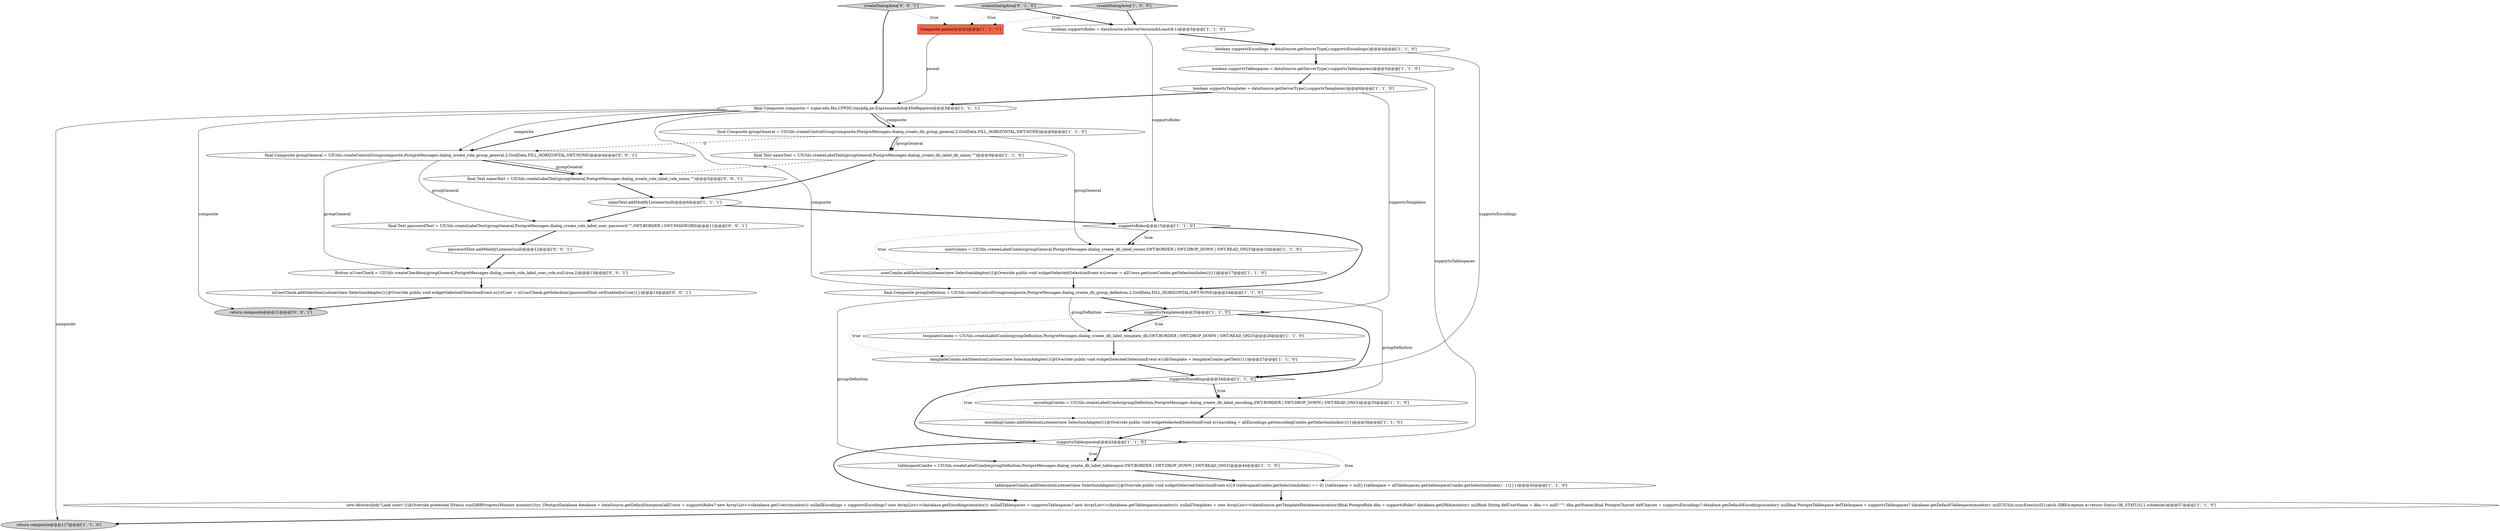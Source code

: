 digraph {
19 [style = filled, label = "encodingCombo = UIUtils.createLabelCombo(groupDefinition,PostgreMessages.dialog_create_db_label_encoding,SWT.BORDER | SWT.DROP_DOWN | SWT.READ_ONLY)@@@35@@@['1', '1', '0']", fillcolor = white, shape = ellipse image = "AAA0AAABBB1BBB"];
1 [style = filled, label = "userCombo.addSelectionListener(new SelectionAdapter(){@Override public void widgetSelected(SelectionEvent e){owner = allUsers.get(userCombo.getSelectionIndex())}})@@@17@@@['1', '1', '0']", fillcolor = white, shape = ellipse image = "AAA0AAABBB1BBB"];
5 [style = filled, label = "tablespaceCombo = UIUtils.createLabelCombo(groupDefinition,PostgreMessages.dialog_create_db_label_tablesapce,SWT.BORDER | SWT.DROP_DOWN | SWT.READ_ONLY)@@@44@@@['1', '1', '0']", fillcolor = white, shape = ellipse image = "AAA0AAABBB1BBB"];
11 [style = filled, label = "final Composite composite = super.edu.fdu.CPPDG.tinypdg.pe.ExpressionInfo@45e9bparent@@@3@@@['1', '1', '1']", fillcolor = white, shape = ellipse image = "AAA0AAABBB1BBB"];
25 [style = filled, label = "createDialogArea['0', '1', '0']", fillcolor = lightgray, shape = diamond image = "AAA0AAABBB2BBB"];
10 [style = filled, label = "final Text nameText = UIUtils.createLabelText(groupGeneral,PostgreMessages.dialog_create_db_label_db_name,\"\")@@@9@@@['1', '1', '0']", fillcolor = white, shape = ellipse image = "AAA0AAABBB1BBB"];
26 [style = filled, label = "final Text passwordText = UIUtils.createLabelText(groupGeneral,PostgreMessages.dialog_create_role_label_user_password,\"\",SWT.BORDER | SWT.PASSWORD)@@@11@@@['0', '0', '1']", fillcolor = white, shape = ellipse image = "AAA0AAABBB3BBB"];
0 [style = filled, label = "userCombo = UIUtils.createLabelCombo(groupGeneral,PostgreMessages.dialog_create_db_label_owner,SWT.BORDER | SWT.DROP_DOWN | SWT.READ_ONLY)@@@16@@@['1', '1', '0']", fillcolor = white, shape = ellipse image = "AAA0AAABBB1BBB"];
31 [style = filled, label = "createDialogArea['0', '0', '1']", fillcolor = lightgray, shape = diamond image = "AAA0AAABBB3BBB"];
17 [style = filled, label = "boolean supportsTablespaces = dataSource.getServerType().supportsTablespaces()@@@5@@@['1', '1', '0']", fillcolor = white, shape = ellipse image = "AAA0AAABBB1BBB"];
6 [style = filled, label = "final Composite groupGeneral = UIUtils.createControlGroup(composite,PostgreMessages.dialog_create_db_group_general,2,GridData.FILL_HORIZONTAL,SWT.NONE)@@@8@@@['1', '1', '0']", fillcolor = white, shape = ellipse image = "AAA0AAABBB1BBB"];
15 [style = filled, label = "templateCombo.addSelectionListener(new SelectionAdapter(){@Override public void widgetSelected(SelectionEvent e){dbTemplate = templateCombo.getText()}})@@@27@@@['1', '1', '0']", fillcolor = white, shape = ellipse image = "AAA0AAABBB1BBB"];
9 [style = filled, label = "supportsTemplates@@@25@@@['1', '1', '0']", fillcolor = white, shape = diamond image = "AAA0AAABBB1BBB"];
16 [style = filled, label = "boolean supportsTemplates = dataSource.getServerType().supportsTemplates()@@@6@@@['1', '1', '0']", fillcolor = white, shape = ellipse image = "AAA0AAABBB1BBB"];
8 [style = filled, label = "templateCombo = UIUtils.createLabelCombo(groupDefinition,PostgreMessages.dialog_create_db_label_template_db,SWT.BORDER | SWT.DROP_DOWN | SWT.READ_ONLY)@@@26@@@['1', '1', '0']", fillcolor = white, shape = ellipse image = "AAA0AAABBB1BBB"];
3 [style = filled, label = "nameText.addModifyListener(null)@@@6@@@['1', '1', '1']", fillcolor = white, shape = ellipse image = "AAA0AAABBB1BBB"];
12 [style = filled, label = "Composite parent@@@2@@@['1', '1', '1']", fillcolor = tomato, shape = box image = "AAA0AAABBB1BBB"];
28 [style = filled, label = "Button isUserCheck = UIUtils.createCheckbox(groupGeneral,PostgreMessages.dialog_create_role_label_user_role,null,true,2)@@@13@@@['0', '0', '1']", fillcolor = white, shape = ellipse image = "AAA0AAABBB3BBB"];
14 [style = filled, label = "boolean supportsRoles = dataSource.isServerVersionAtLeast(8,1)@@@3@@@['1', '1', '0']", fillcolor = white, shape = ellipse image = "AAA0AAABBB1BBB"];
7 [style = filled, label = "supportsTablespaces@@@43@@@['1', '1', '0']", fillcolor = white, shape = diamond image = "AAA0AAABBB1BBB"];
23 [style = filled, label = "encodingCombo.addSelectionListener(new SelectionAdapter(){@Override public void widgetSelected(SelectionEvent e){encoding = allEncodings.get(encodingCombo.getSelectionIndex())}})@@@36@@@['1', '1', '0']", fillcolor = white, shape = ellipse image = "AAA0AAABBB1BBB"];
32 [style = filled, label = "passwordText.addModifyListener(null)@@@12@@@['0', '0', '1']", fillcolor = white, shape = ellipse image = "AAA0AAABBB3BBB"];
4 [style = filled, label = "return composite@@@117@@@['1', '1', '0']", fillcolor = lightgray, shape = ellipse image = "AAA0AAABBB1BBB"];
29 [style = filled, label = "final Composite groupGeneral = UIUtils.createControlGroup(composite,PostgreMessages.dialog_create_role_group_general,2,GridData.FILL_HORIZONTAL,SWT.NONE)@@@4@@@['0', '0', '1']", fillcolor = white, shape = ellipse image = "AAA0AAABBB3BBB"];
27 [style = filled, label = "isUserCheck.addSelectionListener(new SelectionAdapter(){@Override public void widgetSelected(SelectionEvent e){isUser = isUserCheck.getSelection()passwordText.setEnabled(isUser)}})@@@14@@@['0', '0', '1']", fillcolor = white, shape = ellipse image = "AAA0AAABBB3BBB"];
2 [style = filled, label = "supportsRoles@@@15@@@['1', '1', '0']", fillcolor = white, shape = diamond image = "AAA0AAABBB1BBB"];
18 [style = filled, label = "boolean supportsEncodings = dataSource.getServerType().supportsEncodings()@@@4@@@['1', '1', '0']", fillcolor = white, shape = ellipse image = "AAA0AAABBB1BBB"];
33 [style = filled, label = "return composite@@@21@@@['0', '0', '1']", fillcolor = lightgray, shape = ellipse image = "AAA0AAABBB3BBB"];
30 [style = filled, label = "final Text nameText = UIUtils.createLabelText(groupGeneral,PostgreMessages.dialog_create_role_label_role_name,\"\")@@@5@@@['0', '0', '1']", fillcolor = white, shape = ellipse image = "AAA0AAABBB3BBB"];
22 [style = filled, label = "tablespaceCombo.addSelectionListener(new SelectionAdapter(){@Override public void widgetSelected(SelectionEvent e){if (tablespaceCombo.getSelectionIndex() == 0) {tablespace = null}{tablespace = allTablespaces.get(tablespaceCombo.getSelectionIndex() - 1)}}})@@@45@@@['1', '1', '0']", fillcolor = white, shape = ellipse image = "AAA0AAABBB1BBB"];
20 [style = filled, label = "createDialogArea['1', '0', '0']", fillcolor = lightgray, shape = diamond image = "AAA0AAABBB1BBB"];
21 [style = filled, label = "supportsEncodings@@@34@@@['1', '1', '0']", fillcolor = white, shape = diamond image = "AAA0AAABBB1BBB"];
13 [style = filled, label = "final Composite groupDefinition = UIUtils.createControlGroup(composite,PostgreMessages.dialog_create_db_group_definition,2,GridData.FILL_HORIZONTAL,SWT.NONE)@@@24@@@['1', '1', '0']", fillcolor = white, shape = ellipse image = "AAA0AAABBB1BBB"];
24 [style = filled, label = "new AbstractJob(\"Load users\"){@Override protected IStatus run(DBRProgressMonitor monitor){try {PostgreDatabase database = dataSource.getDefaultInstance()allUsers = supportsRoles? new ArrayList<>(database.getUsers(monitor)): nullallEncodings = supportsEncodings? new ArrayList<>(database.getEncodings(monitor)): nullallTablespaces = supportsTablespaces? new ArrayList<>(database.getTablespaces(monitor)): nullallTemplates = new ArrayList<>(dataSource.getTemplateDatabases(monitor))final PostgreRole dba = supportsRoles? database.getDBA(monitor): nullfinal String defUserName = dba == null? \"\": dba.getName()final PostgreCharset defCharset = supportsEncodings? database.getDefaultEncoding(monitor): nullfinal PostgreTablespace defTablespace = supportsTablespaces? database.getDefaultTablespace(monitor): nullUIUtils.syncExec(null)}catch (DBException e) return Status.OK_STATUS}}.schedule()@@@57@@@['1', '1', '0']", fillcolor = white, shape = ellipse image = "AAA0AAABBB1BBB"];
29->30 [style = bold, label=""];
14->2 [style = solid, label="supportsRoles"];
11->29 [style = bold, label=""];
9->8 [style = dotted, label="true"];
25->12 [style = dotted, label="true"];
27->33 [style = bold, label=""];
7->24 [style = bold, label=""];
11->6 [style = solid, label="composite"];
31->11 [style = bold, label=""];
10->30 [style = dashed, label="0"];
14->18 [style = bold, label=""];
6->10 [style = solid, label="groupGeneral"];
13->19 [style = solid, label="groupDefinition"];
3->2 [style = bold, label=""];
22->24 [style = bold, label=""];
3->26 [style = bold, label=""];
2->13 [style = bold, label=""];
18->21 [style = solid, label="supportsEncodings"];
24->4 [style = bold, label=""];
11->33 [style = solid, label="composite"];
25->14 [style = bold, label=""];
29->28 [style = solid, label="groupGeneral"];
11->4 [style = solid, label="composite"];
15->21 [style = bold, label=""];
21->23 [style = dotted, label="true"];
9->21 [style = bold, label=""];
13->5 [style = solid, label="groupDefinition"];
11->6 [style = bold, label=""];
19->23 [style = bold, label=""];
11->29 [style = solid, label="composite"];
0->1 [style = bold, label=""];
13->8 [style = solid, label="groupDefinition"];
10->3 [style = bold, label=""];
29->26 [style = solid, label="groupGeneral"];
11->13 [style = solid, label="composite"];
12->11 [style = solid, label="parent"];
6->10 [style = bold, label=""];
28->27 [style = bold, label=""];
2->1 [style = dotted, label="true"];
7->5 [style = dotted, label="true"];
20->12 [style = dotted, label="true"];
21->19 [style = bold, label=""];
6->0 [style = solid, label="groupGeneral"];
6->29 [style = dashed, label="0"];
30->3 [style = bold, label=""];
32->28 [style = bold, label=""];
26->32 [style = bold, label=""];
29->30 [style = solid, label="groupGeneral"];
21->19 [style = dotted, label="true"];
21->7 [style = bold, label=""];
23->7 [style = bold, label=""];
5->22 [style = bold, label=""];
7->5 [style = bold, label=""];
31->12 [style = dotted, label="true"];
18->17 [style = bold, label=""];
16->9 [style = solid, label="supportsTemplates"];
2->0 [style = bold, label=""];
9->15 [style = dotted, label="true"];
13->9 [style = bold, label=""];
2->0 [style = dotted, label="true"];
9->8 [style = bold, label=""];
20->14 [style = bold, label=""];
17->16 [style = bold, label=""];
16->11 [style = bold, label=""];
7->22 [style = dotted, label="true"];
8->15 [style = bold, label=""];
17->7 [style = solid, label="supportsTablespaces"];
1->13 [style = bold, label=""];
}
